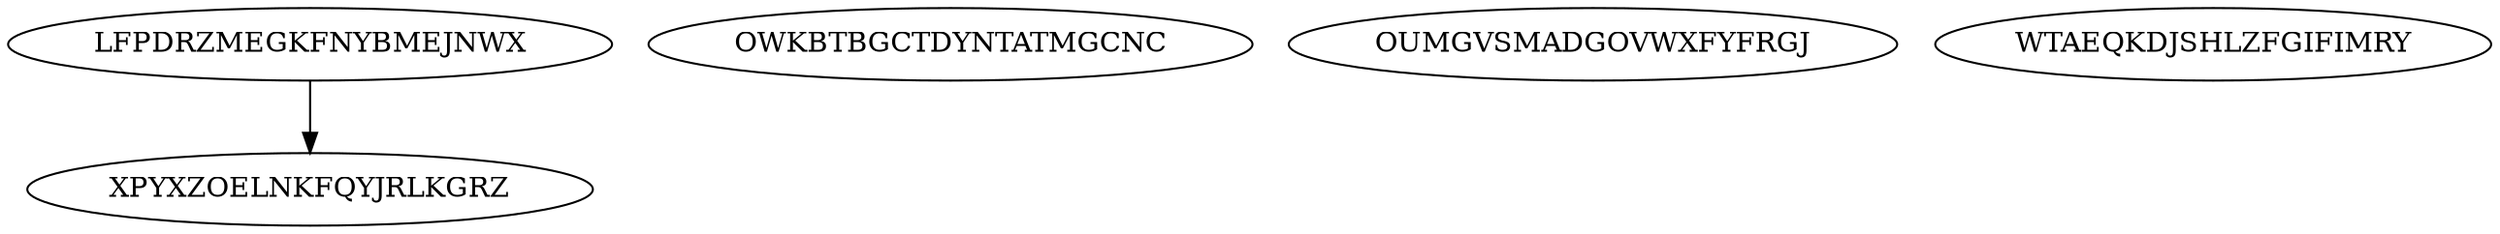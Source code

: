 digraph "N5M1" {
	LFPDRZMEGKFNYBMEJNWX			[Weight=20, Start=0, Processor=1];
	OWKBTBGCTDYNTATMGCNC			[Weight=20, Start=0, Processor=2];
	XPYXZOELNKFQYJRLKGRZ			[Weight=12, Start=20, Processor=1];
	OUMGVSMADGOVWXFYFRGJ			[Weight=17, Start=0, Processor=3];
	WTAEQKDJSHLZFGIFIMRY			[Weight=10, Start=17, Processor=3];
	LFPDRZMEGKFNYBMEJNWX -> XPYXZOELNKFQYJRLKGRZ		[Weight=11];
}
